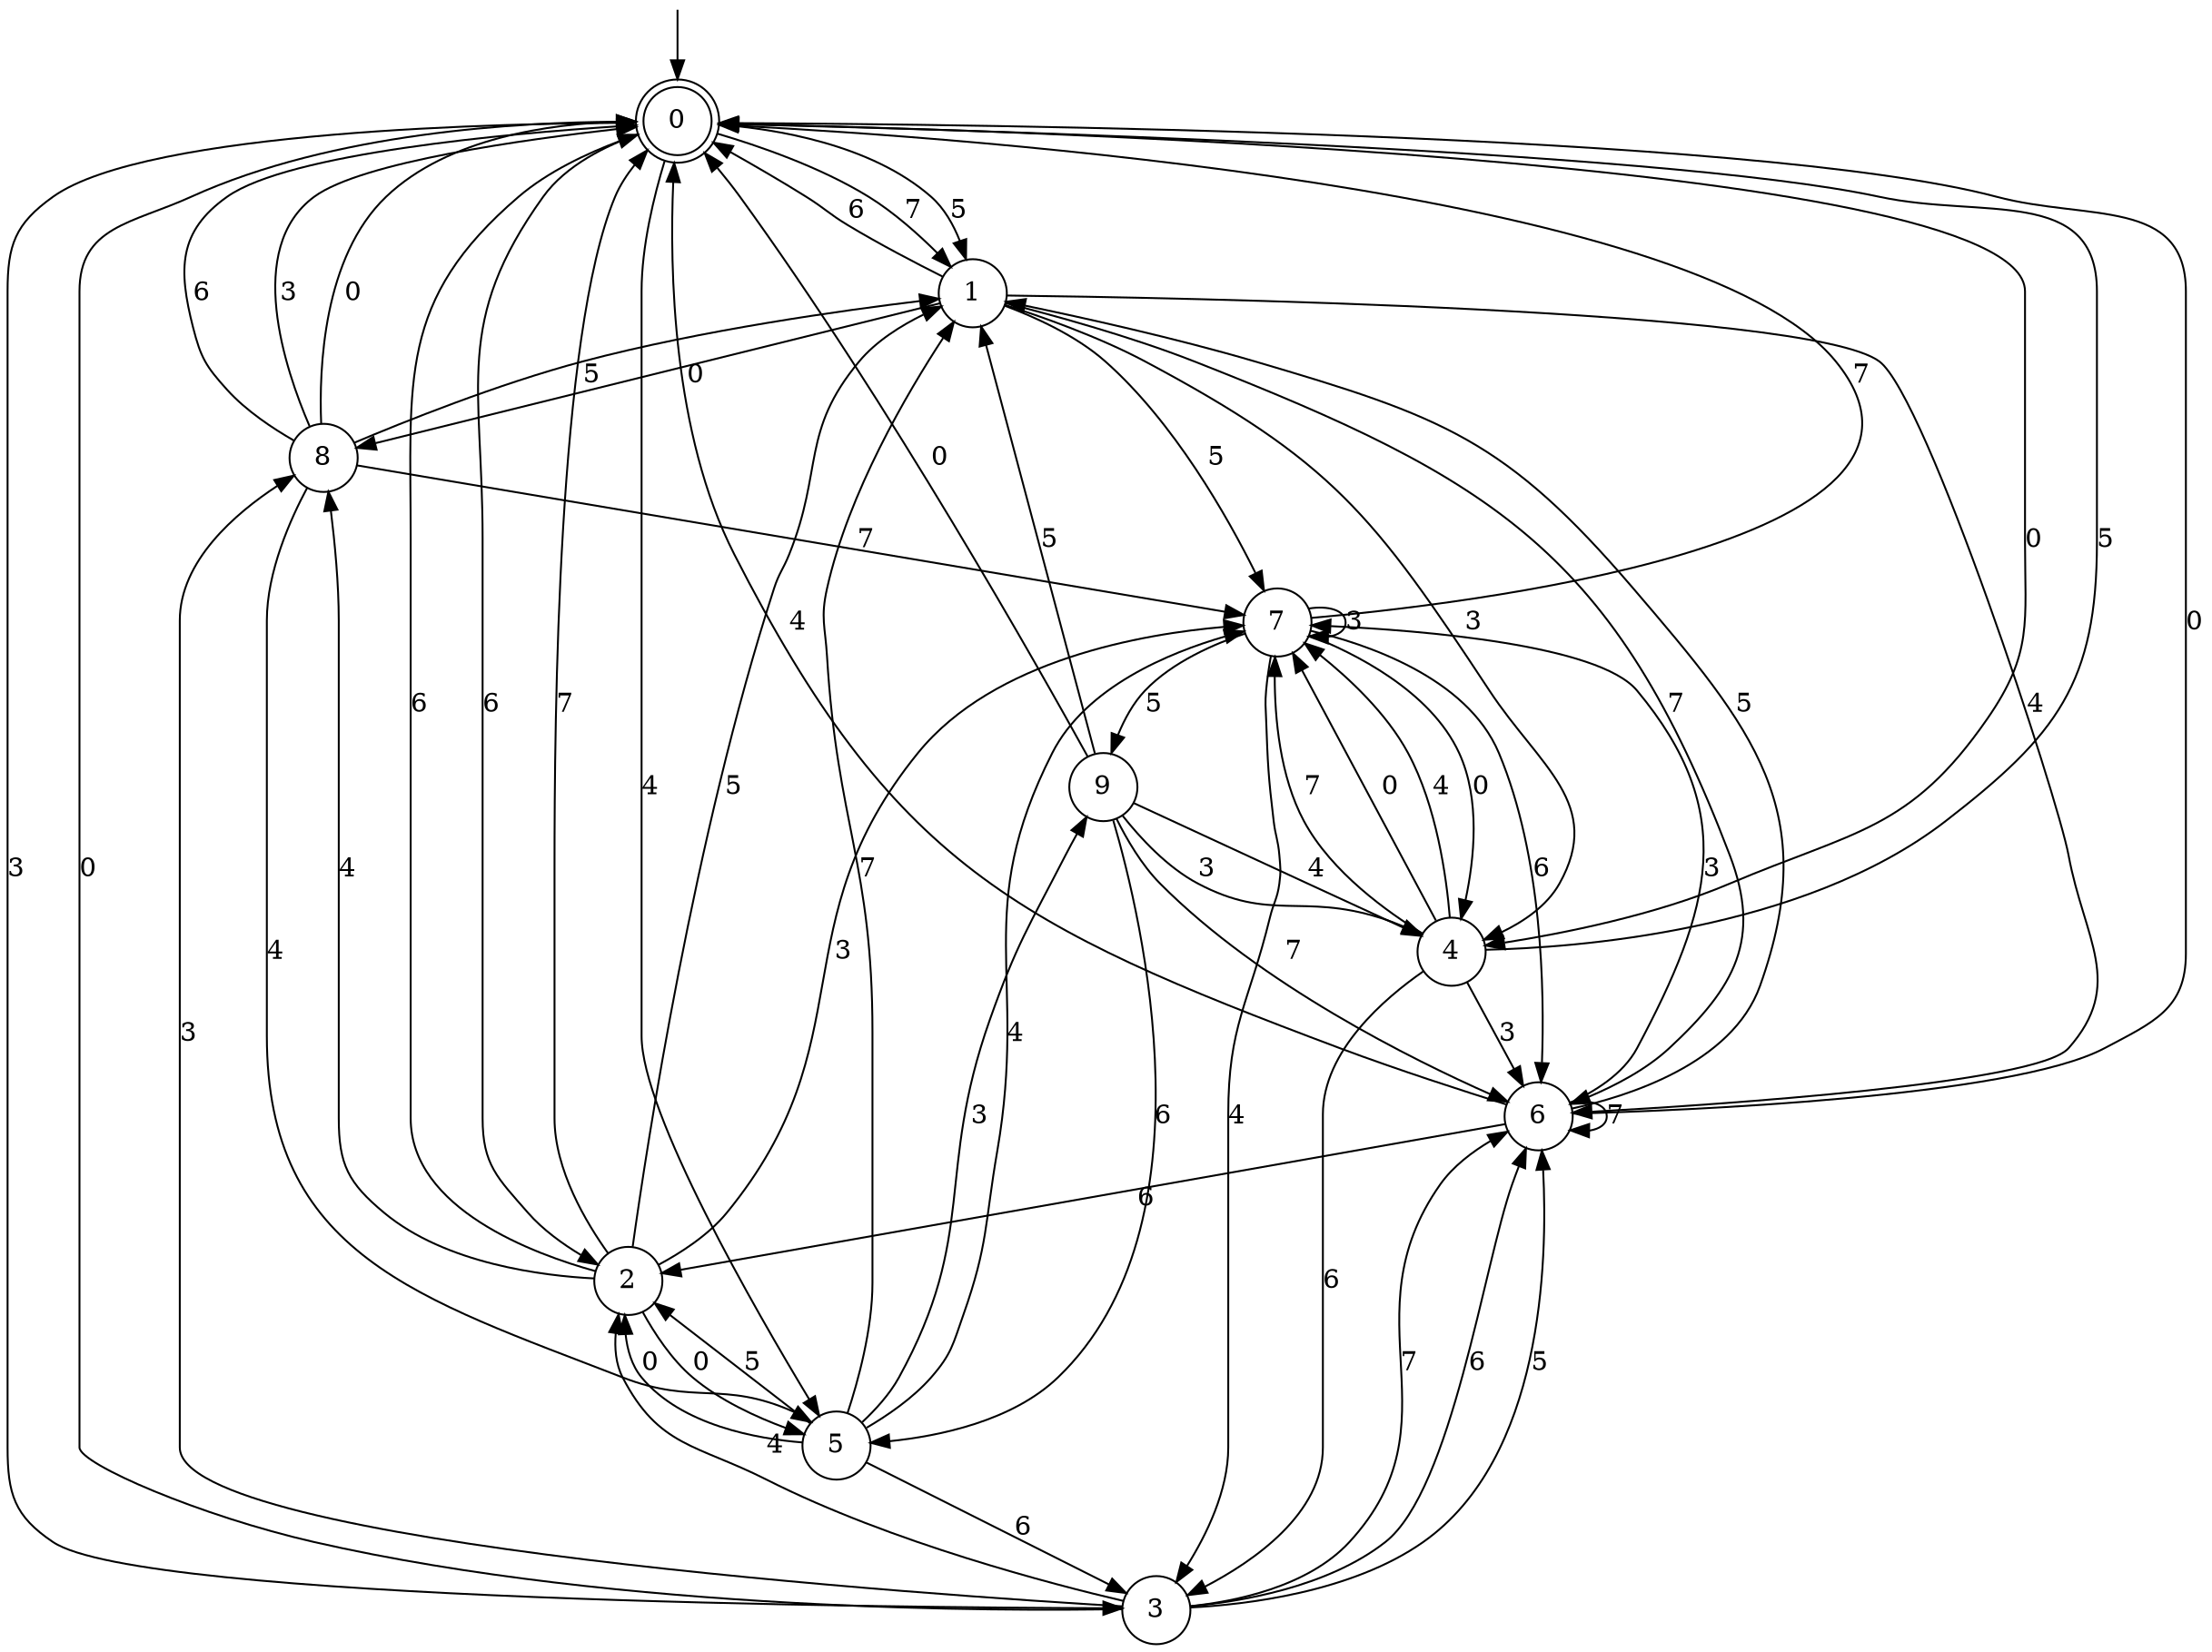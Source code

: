 digraph g {

	s0 [shape="doublecircle" label="0"];
	s1 [shape="circle" label="1"];
	s2 [shape="circle" label="2"];
	s3 [shape="circle" label="3"];
	s4 [shape="circle" label="4"];
	s5 [shape="circle" label="5"];
	s6 [shape="circle" label="6"];
	s7 [shape="circle" label="7"];
	s8 [shape="circle" label="8"];
	s9 [shape="circle" label="9"];
	s0 -> s1 [label="7"];
	s0 -> s2 [label="6"];
	s0 -> s3 [label="3"];
	s0 -> s1 [label="5"];
	s0 -> s4 [label="0"];
	s0 -> s5 [label="4"];
	s1 -> s6 [label="7"];
	s1 -> s0 [label="6"];
	s1 -> s4 [label="3"];
	s1 -> s7 [label="5"];
	s1 -> s8 [label="0"];
	s1 -> s6 [label="4"];
	s2 -> s0 [label="7"];
	s2 -> s0 [label="6"];
	s2 -> s7 [label="3"];
	s2 -> s1 [label="5"];
	s2 -> s5 [label="0"];
	s2 -> s8 [label="4"];
	s3 -> s6 [label="7"];
	s3 -> s6 [label="6"];
	s3 -> s8 [label="3"];
	s3 -> s6 [label="5"];
	s3 -> s0 [label="0"];
	s3 -> s2 [label="4"];
	s4 -> s7 [label="7"];
	s4 -> s3 [label="6"];
	s4 -> s6 [label="3"];
	s4 -> s0 [label="5"];
	s4 -> s7 [label="0"];
	s4 -> s7 [label="4"];
	s5 -> s1 [label="7"];
	s5 -> s3 [label="6"];
	s5 -> s9 [label="3"];
	s5 -> s2 [label="5"];
	s5 -> s2 [label="0"];
	s5 -> s7 [label="4"];
	s6 -> s6 [label="7"];
	s6 -> s2 [label="6"];
	s6 -> s7 [label="3"];
	s6 -> s1 [label="5"];
	s6 -> s0 [label="0"];
	s6 -> s0 [label="4"];
	s7 -> s0 [label="7"];
	s7 -> s6 [label="6"];
	s7 -> s7 [label="3"];
	s7 -> s9 [label="5"];
	s7 -> s4 [label="0"];
	s7 -> s3 [label="4"];
	s8 -> s7 [label="7"];
	s8 -> s0 [label="6"];
	s8 -> s0 [label="3"];
	s8 -> s1 [label="5"];
	s8 -> s0 [label="0"];
	s8 -> s5 [label="4"];
	s9 -> s6 [label="7"];
	s9 -> s5 [label="6"];
	s9 -> s4 [label="3"];
	s9 -> s1 [label="5"];
	s9 -> s0 [label="0"];
	s9 -> s4 [label="4"];

__start0 [label="" shape="none" width="0" height="0"];
__start0 -> s0;

}
